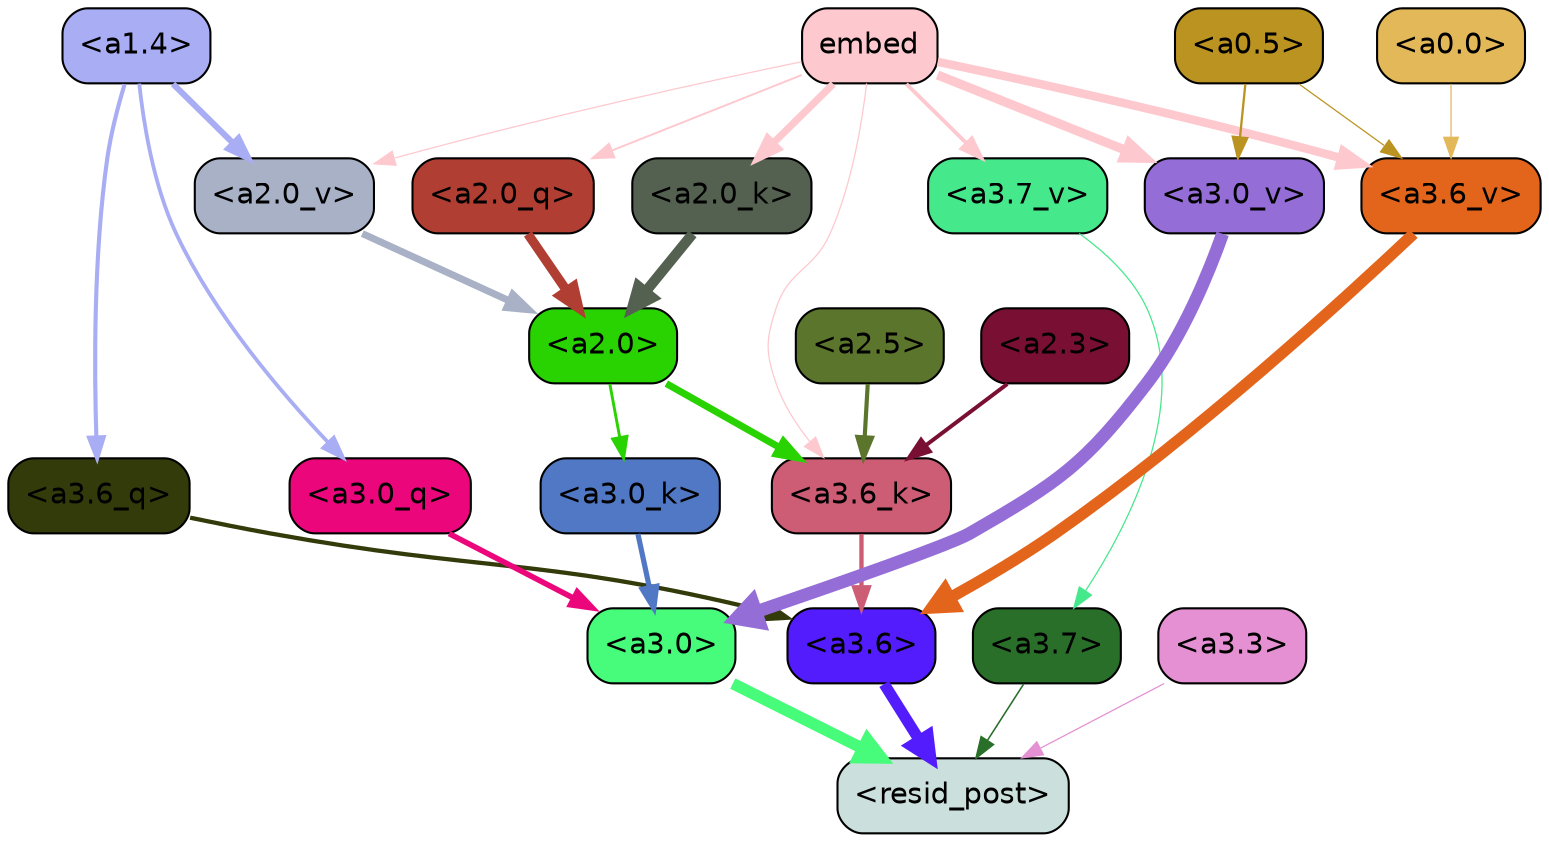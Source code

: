 strict digraph "" {
	graph [bgcolor=transparent,
		layout=dot,
		overlap=false,
		splines=true
	];
	"<a3.7>"	[color=black,
		fillcolor="#296f29",
		fontname=Helvetica,
		shape=box,
		style="filled, rounded"];
	"<resid_post>"	[color=black,
		fillcolor="#cbe0dd",
		fontname=Helvetica,
		shape=box,
		style="filled, rounded"];
	"<a3.7>" -> "<resid_post>"	[color="#296f29",
		penwidth=0.7595263123512268];
	"<a3.6>"	[color=black,
		fillcolor="#531cfd",
		fontname=Helvetica,
		shape=box,
		style="filled, rounded"];
	"<a3.6>" -> "<resid_post>"	[color="#531cfd",
		penwidth=5.40013587474823];
	"<a3.3>"	[color=black,
		fillcolor="#e490d2",
		fontname=Helvetica,
		shape=box,
		style="filled, rounded"];
	"<a3.3>" -> "<resid_post>"	[color="#e490d2",
		penwidth=0.6];
	"<a3.0>"	[color=black,
		fillcolor="#47fc7a",
		fontname=Helvetica,
		shape=box,
		style="filled, rounded"];
	"<a3.0>" -> "<resid_post>"	[color="#47fc7a",
		penwidth=5.540827631950378];
	"<a3.6_q>"	[color=black,
		fillcolor="#343b0b",
		fontname=Helvetica,
		shape=box,
		style="filled, rounded"];
	"<a3.6_q>" -> "<a3.6>"	[color="#343b0b",
		penwidth=2.0530722737312317];
	"<a3.0_q>"	[color=black,
		fillcolor="#ec067c",
		fontname=Helvetica,
		shape=box,
		style="filled, rounded"];
	"<a3.0_q>" -> "<a3.0>"	[color="#ec067c",
		penwidth=2.681713283061981];
	"<a3.6_k>"	[color=black,
		fillcolor="#cd5c75",
		fontname=Helvetica,
		shape=box,
		style="filled, rounded"];
	"<a3.6_k>" -> "<a3.6>"	[color="#cd5c75",
		penwidth=2.080081820487976];
	"<a3.0_k>"	[color=black,
		fillcolor="#5178c4",
		fontname=Helvetica,
		shape=box,
		style="filled, rounded"];
	"<a3.0_k>" -> "<a3.0>"	[color="#5178c4",
		penwidth=2.4920601844787598];
	"<a3.7_v>"	[color=black,
		fillcolor="#46e88c",
		fontname=Helvetica,
		shape=box,
		style="filled, rounded"];
	"<a3.7_v>" -> "<a3.7>"	[color="#46e88c",
		penwidth=0.6];
	"<a3.6_v>"	[color=black,
		fillcolor="#e3651b",
		fontname=Helvetica,
		shape=box,
		style="filled, rounded"];
	"<a3.6_v>" -> "<a3.6>"	[color="#e3651b",
		penwidth=5.522058844566345];
	"<a3.0_v>"	[color=black,
		fillcolor="#946dd7",
		fontname=Helvetica,
		shape=box,
		style="filled, rounded"];
	"<a3.0_v>" -> "<a3.0>"	[color="#946dd7",
		penwidth=6.184832274913788];
	"<a1.4>"	[color=black,
		fillcolor="#a8adf4",
		fontname=Helvetica,
		shape=box,
		style="filled, rounded"];
	"<a1.4>" -> "<a3.6_q>"	[color="#a8adf4",
		penwidth=1.9735972881317139];
	"<a1.4>" -> "<a3.0_q>"	[color="#a8adf4",
		penwidth=1.8167777061462402];
	"<a2.0_v>"	[color=black,
		fillcolor="#a9b1c7",
		fontname=Helvetica,
		shape=box,
		style="filled, rounded"];
	"<a1.4>" -> "<a2.0_v>"	[color="#a8adf4",
		penwidth=2.935177743434906];
	"<a2.5>"	[color=black,
		fillcolor="#5c752c",
		fontname=Helvetica,
		shape=box,
		style="filled, rounded"];
	"<a2.5>" -> "<a3.6_k>"	[color="#5c752c",
		penwidth=1.998626947402954];
	"<a2.3>"	[color=black,
		fillcolor="#7a0f34",
		fontname=Helvetica,
		shape=box,
		style="filled, rounded"];
	"<a2.3>" -> "<a3.6_k>"	[color="#7a0f34",
		penwidth=1.90748929977417];
	"<a2.0>"	[color=black,
		fillcolor="#29d201",
		fontname=Helvetica,
		shape=box,
		style="filled, rounded"];
	"<a2.0>" -> "<a3.6_k>"	[color="#29d201",
		penwidth=3.3549644947052];
	"<a2.0>" -> "<a3.0_k>"	[color="#29d201",
		penwidth=1.3908889293670654];
	embed	[color=black,
		fillcolor="#fdc9cf",
		fontname=Helvetica,
		shape=box,
		style="filled, rounded"];
	embed -> "<a3.6_k>"	[color="#fdc9cf",
		penwidth=0.6];
	embed -> "<a3.7_v>"	[color="#fdc9cf",
		penwidth=1.8481524586677551];
	embed -> "<a3.6_v>"	[color="#fdc9cf",
		penwidth=4.0683629512786865];
	embed -> "<a3.0_v>"	[color="#fdc9cf",
		penwidth=4.396489858627319];
	"<a2.0_q>"	[color=black,
		fillcolor="#b03e32",
		fontname=Helvetica,
		shape=box,
		style="filled, rounded"];
	embed -> "<a2.0_q>"	[color="#fdc9cf",
		penwidth=0.9339196681976318];
	"<a2.0_k>"	[color=black,
		fillcolor="#546151",
		fontname=Helvetica,
		shape=box,
		style="filled, rounded"];
	embed -> "<a2.0_k>"	[color="#fdc9cf",
		penwidth=3.474741220474243];
	embed -> "<a2.0_v>"	[color="#fdc9cf",
		penwidth=0.6];
	"<a0.5>"	[color=black,
		fillcolor="#bb9321",
		fontname=Helvetica,
		shape=box,
		style="filled, rounded"];
	"<a0.5>" -> "<a3.6_v>"	[color="#bb9321",
		penwidth=0.6];
	"<a0.5>" -> "<a3.0_v>"	[color="#bb9321",
		penwidth=1.0967135429382324];
	"<a0.0>"	[color=black,
		fillcolor="#e3b859",
		fontname=Helvetica,
		shape=box,
		style="filled, rounded"];
	"<a0.0>" -> "<a3.6_v>"	[color="#e3b859",
		penwidth=0.6];
	"<a2.0_q>" -> "<a2.0>"	[color="#b03e32",
		penwidth=4.507863223552704];
	"<a2.0_k>" -> "<a2.0>"	[color="#546151",
		penwidth=4.960922122001648];
	"<a2.0_v>" -> "<a2.0>"	[color="#a9b1c7",
		penwidth=3.3640971779823303];
}
